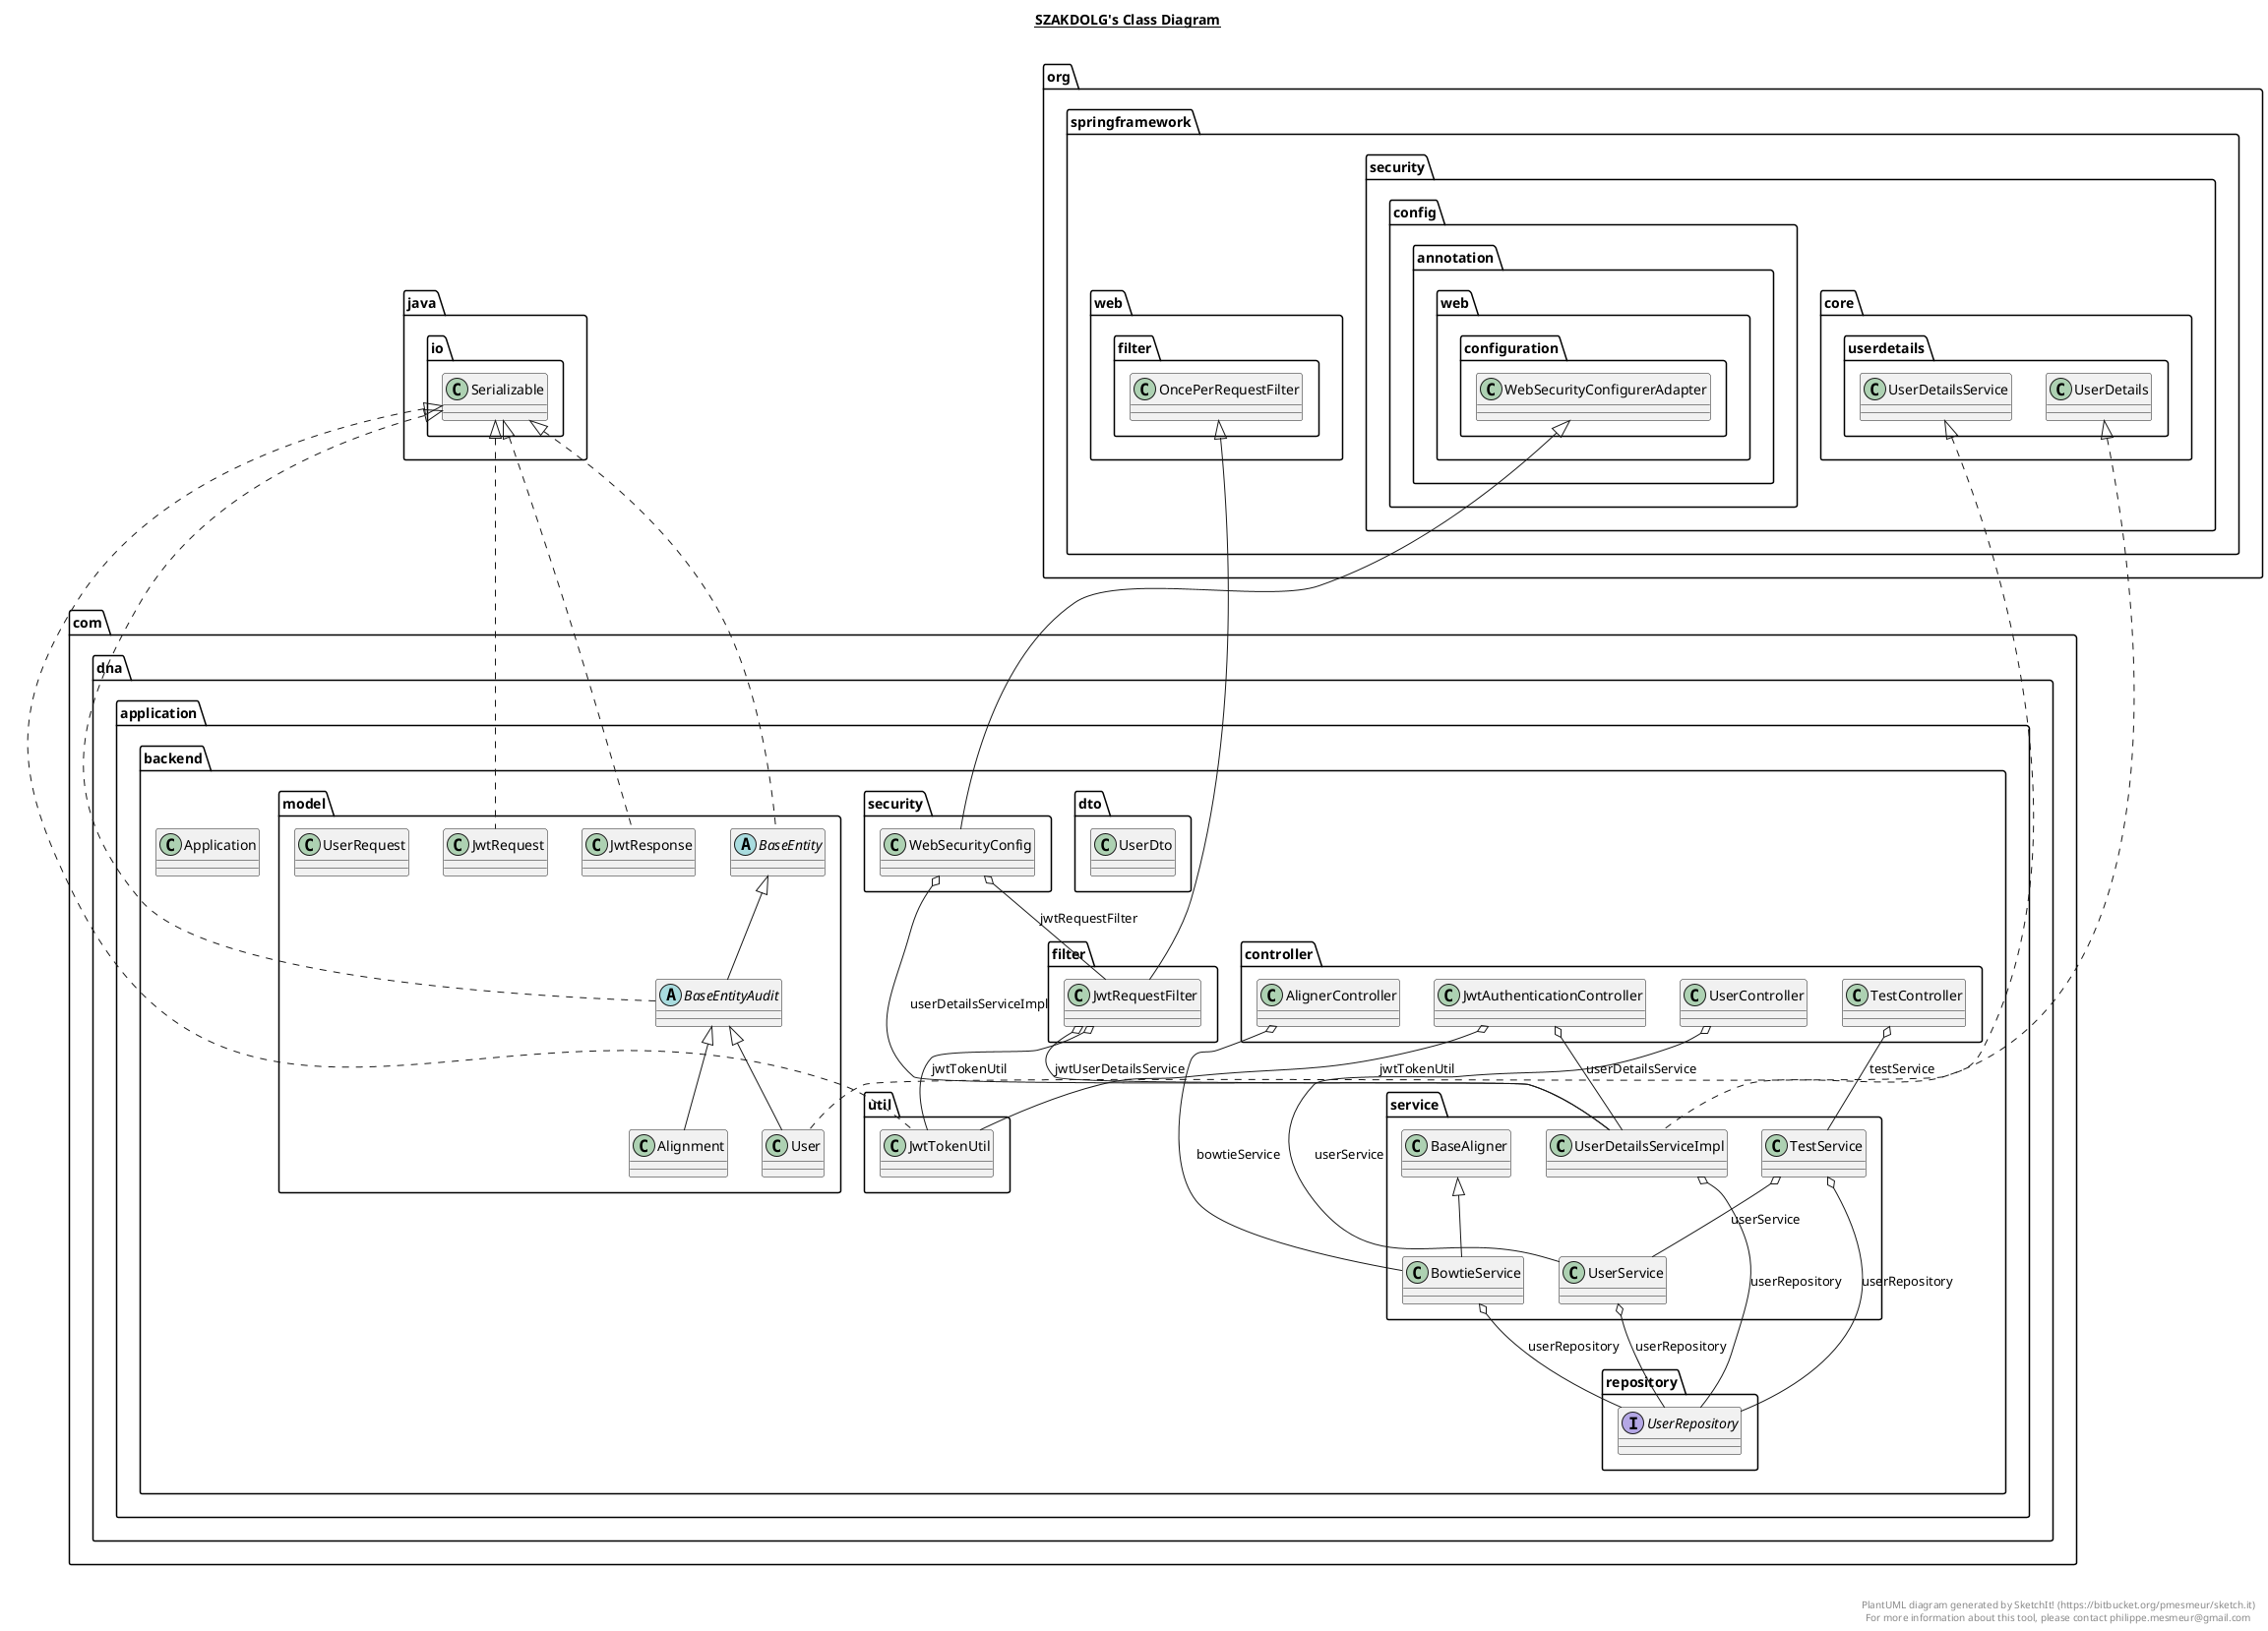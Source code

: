 @startuml

title __SZAKDOLG's Class Diagram__\n

  namespace com.dna.application.backend {
    class com.dna.application.backend.Application {
    }
  }
  

  namespace com.dna.application.backend {
    namespace controller {
      class com.dna.application.backend.controller.AlignerController {
      }
    }
  }
  

  namespace com.dna.application.backend {
    namespace controller {
      class com.dna.application.backend.controller.JwtAuthenticationController {
      }
    }
  }
  

  namespace com.dna.application.backend {
    namespace controller {
      class com.dna.application.backend.controller.TestController {
      }
    }
  }
  

  namespace com.dna.application.backend {
    namespace controller {
      class com.dna.application.backend.controller.UserController {
      }
    }
  }
  

  namespace com.dna.application.backend {
    namespace dto {
      class com.dna.application.backend.dto.UserDto {
      }
    }
  }
  

  namespace com.dna.application.backend {
    namespace filter {
      class com.dna.application.backend.filter.JwtRequestFilter {
      }
    }
  }
  

  namespace com.dna.application.backend {
    namespace model {
      class com.dna.application.backend.model.Alignment {
      }
    }
  }
  

  namespace com.dna.application.backend {
    namespace model {
      abstract class com.dna.application.backend.model.BaseEntity {
      }
    }
  }
  

  namespace com.dna.application.backend {
    namespace model {
      abstract class com.dna.application.backend.model.BaseEntityAudit {
      }
    }
  }
  

  namespace com.dna.application.backend {
    namespace model {
      class com.dna.application.backend.model.JwtRequest {
      }
    }
  }
  

  namespace com.dna.application.backend {
    namespace model {
      class com.dna.application.backend.model.JwtResponse {
      }
    }
  }
  

  namespace com.dna.application.backend {
    namespace model {
      class com.dna.application.backend.model.User {
      }
    }
  }
  

  namespace com.dna.application.backend {
    namespace model {
      class com.dna.application.backend.model.UserRequest {
      }
    }
  }
  

  namespace com.dna.application.backend {
    namespace repository {
      interface com.dna.application.backend.repository.UserRepository {
      }
    }
  }
  

  namespace com.dna.application.backend {
    namespace security {
      class com.dna.application.backend.security.WebSecurityConfig {
      }
    }
  }
  

  namespace com.dna.application.backend {
    namespace service {
      class com.dna.application.backend.service.BaseAligner {
      }
    }
  }
  

  namespace com.dna.application.backend {
    namespace service {
      class com.dna.application.backend.service.BowtieService {
      }
    }
  }
  

  namespace com.dna.application.backend {
    namespace service {
      class com.dna.application.backend.service.TestService {
      }
    }
  }
  

  namespace com.dna.application.backend {
    namespace service {
      class com.dna.application.backend.service.UserDetailsServiceImpl {
      }
    }
  }
  

  namespace com.dna.application.backend {
    namespace service {
      class com.dna.application.backend.service.UserService {
      }
    }
  }
  

  namespace com.dna.application.backend {
    namespace util {
      class com.dna.application.backend.util.JwtTokenUtil {
      }
    }
  }
  

  com.dna.application.backend.controller.AlignerController o-- com.dna.application.backend.service.BowtieService : bowtieService
  com.dna.application.backend.controller.JwtAuthenticationController o-- com.dna.application.backend.util.JwtTokenUtil : jwtTokenUtil
  com.dna.application.backend.controller.JwtAuthenticationController o-- com.dna.application.backend.service.UserDetailsServiceImpl : userDetailsService
  com.dna.application.backend.controller.TestController o-- com.dna.application.backend.service.TestService : testService
  com.dna.application.backend.controller.UserController o-- com.dna.application.backend.service.UserService : userService
  com.dna.application.backend.dto.UserDto o-- com.dna.application.backend.model.User.Role : role
  com.dna.application.backend.filter.JwtRequestFilter -up-|> org.springframework.web.filter.OncePerRequestFilter
  com.dna.application.backend.filter.JwtRequestFilter o-- com.dna.application.backend.util.JwtTokenUtil : jwtTokenUtil
  com.dna.application.backend.filter.JwtRequestFilter o-- com.dna.application.backend.service.UserDetailsServiceImpl : jwtUserDetailsService
  com.dna.application.backend.model.Alignment -up-|> com.dna.application.backend.model.BaseEntityAudit
  com.dna.application.backend.model.Alignment o-- com.dna.application.backend.model.Alignment.Visibility : visibility
  com.dna.application.backend.model.BaseEntity .up.|> java.io.Serializable
  com.dna.application.backend.model.BaseEntityAudit .up.|> java.io.Serializable
  com.dna.application.backend.model.BaseEntityAudit -up-|> com.dna.application.backend.model.BaseEntity
  com.dna.application.backend.model.JwtRequest .up.|> java.io.Serializable
  com.dna.application.backend.model.JwtResponse .up.|> java.io.Serializable
  com.dna.application.backend.model.User .up.|> org.springframework.security.core.userdetails.UserDetails
  com.dna.application.backend.model.User -up-|> com.dna.application.backend.model.BaseEntityAudit
  com.dna.application.backend.model.User o-- com.dna.application.backend.model.User.Role : role
  com.dna.application.backend.model.UserRequest o-- com.dna.application.backend.model.User.Role : role
  com.dna.application.backend.security.WebSecurityConfig -up-|> org.springframework.security.config.annotation.web.configuration.WebSecurityConfigurerAdapter
  com.dna.application.backend.security.WebSecurityConfig o-- com.dna.application.backend.filter.JwtRequestFilter : jwtRequestFilter
  com.dna.application.backend.security.WebSecurityConfig o-- com.dna.application.backend.service.UserDetailsServiceImpl : userDetailsServiceImpl
  com.dna.application.backend.service.BowtieService -up-|> com.dna.application.backend.service.BaseAligner
  com.dna.application.backend.service.BowtieService o-- com.dna.application.backend.repository.UserRepository : userRepository
  com.dna.application.backend.service.TestService o-- com.dna.application.backend.repository.UserRepository : userRepository
  com.dna.application.backend.service.TestService o-- com.dna.application.backend.service.UserService : userService
  com.dna.application.backend.service.UserDetailsServiceImpl .up.|> org.springframework.security.core.userdetails.UserDetailsService
  com.dna.application.backend.service.UserDetailsServiceImpl o-- com.dna.application.backend.repository.UserRepository : userRepository
  com.dna.application.backend.service.UserService o-- com.dna.application.backend.repository.UserRepository : userRepository
  com.dna.application.backend.util.JwtTokenUtil .up.|> java.io.Serializable


right footer


PlantUML diagram generated by SketchIt! (https://bitbucket.org/pmesmeur/sketch.it)
For more information about this tool, please contact philippe.mesmeur@gmail.com
endfooter

@enduml
